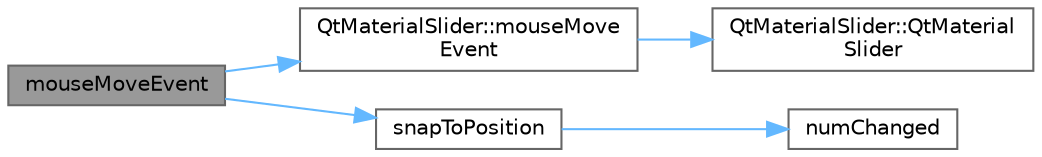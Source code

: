 digraph "mouseMoveEvent"
{
 // LATEX_PDF_SIZE
  bgcolor="transparent";
  edge [fontname=Helvetica,fontsize=10,labelfontname=Helvetica,labelfontsize=10];
  node [fontname=Helvetica,fontsize=10,shape=box,height=0.2,width=0.4];
  rankdir="LR";
  Node1 [id="Node000001",label="mouseMoveEvent",height=0.2,width=0.4,color="gray40", fillcolor="grey60", style="filled", fontcolor="black",tooltip="鼠标移动事件"];
  Node1 -> Node2 [id="edge1_Node000001_Node000002",color="steelblue1",style="solid",tooltip=" "];
  Node2 [id="Node000002",label="QtMaterialSlider::mouseMove\lEvent",height=0.2,width=0.4,color="grey40", fillcolor="white", style="filled",URL="$class_qt_material_slider.html#a640ab8b18d41d6488344e10a825426ba",tooltip="鼠标移动事件"];
  Node2 -> Node3 [id="edge2_Node000002_Node000003",color="steelblue1",style="solid",tooltip=" "];
  Node3 [id="Node000003",label="QtMaterialSlider::QtMaterial\lSlider",height=0.2,width=0.4,color="grey40", fillcolor="white", style="filled",URL="$class_qt_material_slider.html#aca4b3f4fc19f287254cfdc870bf82ead",tooltip="构造函数"];
  Node1 -> Node4 [id="edge3_Node000001_Node000004",color="steelblue1",style="solid",tooltip=" "];
  Node4 [id="Node000004",label="snapToPosition",height=0.2,width=0.4,color="grey40", fillcolor="white", style="filled",URL="$class_snap_slider.html#a54982da728d9318ca92607eb437814d5",tooltip="吸附到最近的十分之一位置"];
  Node4 -> Node5 [id="edge4_Node000004_Node000005",color="steelblue1",style="solid",tooltip=" "];
  Node5 [id="Node000005",label="numChanged",height=0.2,width=0.4,color="grey40", fillcolor="white", style="filled",URL="$class_snap_slider.html#a433d894967d7b26de78daa3f4731e345",tooltip="滑块值变化信号"];
}
